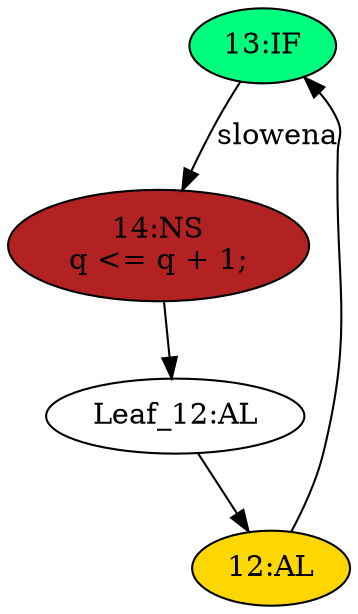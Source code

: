 strict digraph "compose( ,  )" {
	node [label="\N"];
	"13:IF"	[ast="<pyverilog.vparser.ast.IfStatement object at 0x7fb9d82f5410>",
		fillcolor=springgreen,
		label="13:IF",
		statements="[]",
		style=filled,
		typ=IfStatement];
	"14:NS"	[ast="<pyverilog.vparser.ast.NonblockingSubstitution object at 0x7fb9d8277390>",
		fillcolor=firebrick,
		label="14:NS
q <= q + 1;",
		statements="[<pyverilog.vparser.ast.NonblockingSubstitution object at 0x7fb9d8277390>]",
		style=filled,
		typ=NonblockingSubstitution];
	"13:IF" -> "14:NS"	[cond="['slowena']",
		label=slowena,
		lineno=13];
	"12:AL"	[ast="<pyverilog.vparser.ast.Always object at 0x7fb9d82f5390>",
		clk_sens=True,
		fillcolor=gold,
		label="12:AL",
		sens="['clk']",
		statements="[]",
		style=filled,
		typ=Always,
		use_var="['q', 'slowena']"];
	"12:AL" -> "13:IF"	[cond="[]",
		lineno=None];
	"Leaf_12:AL"	[def_var="['q']",
		label="Leaf_12:AL"];
	"Leaf_12:AL" -> "12:AL";
	"14:NS" -> "Leaf_12:AL"	[cond="[]",
		lineno=None];
}
